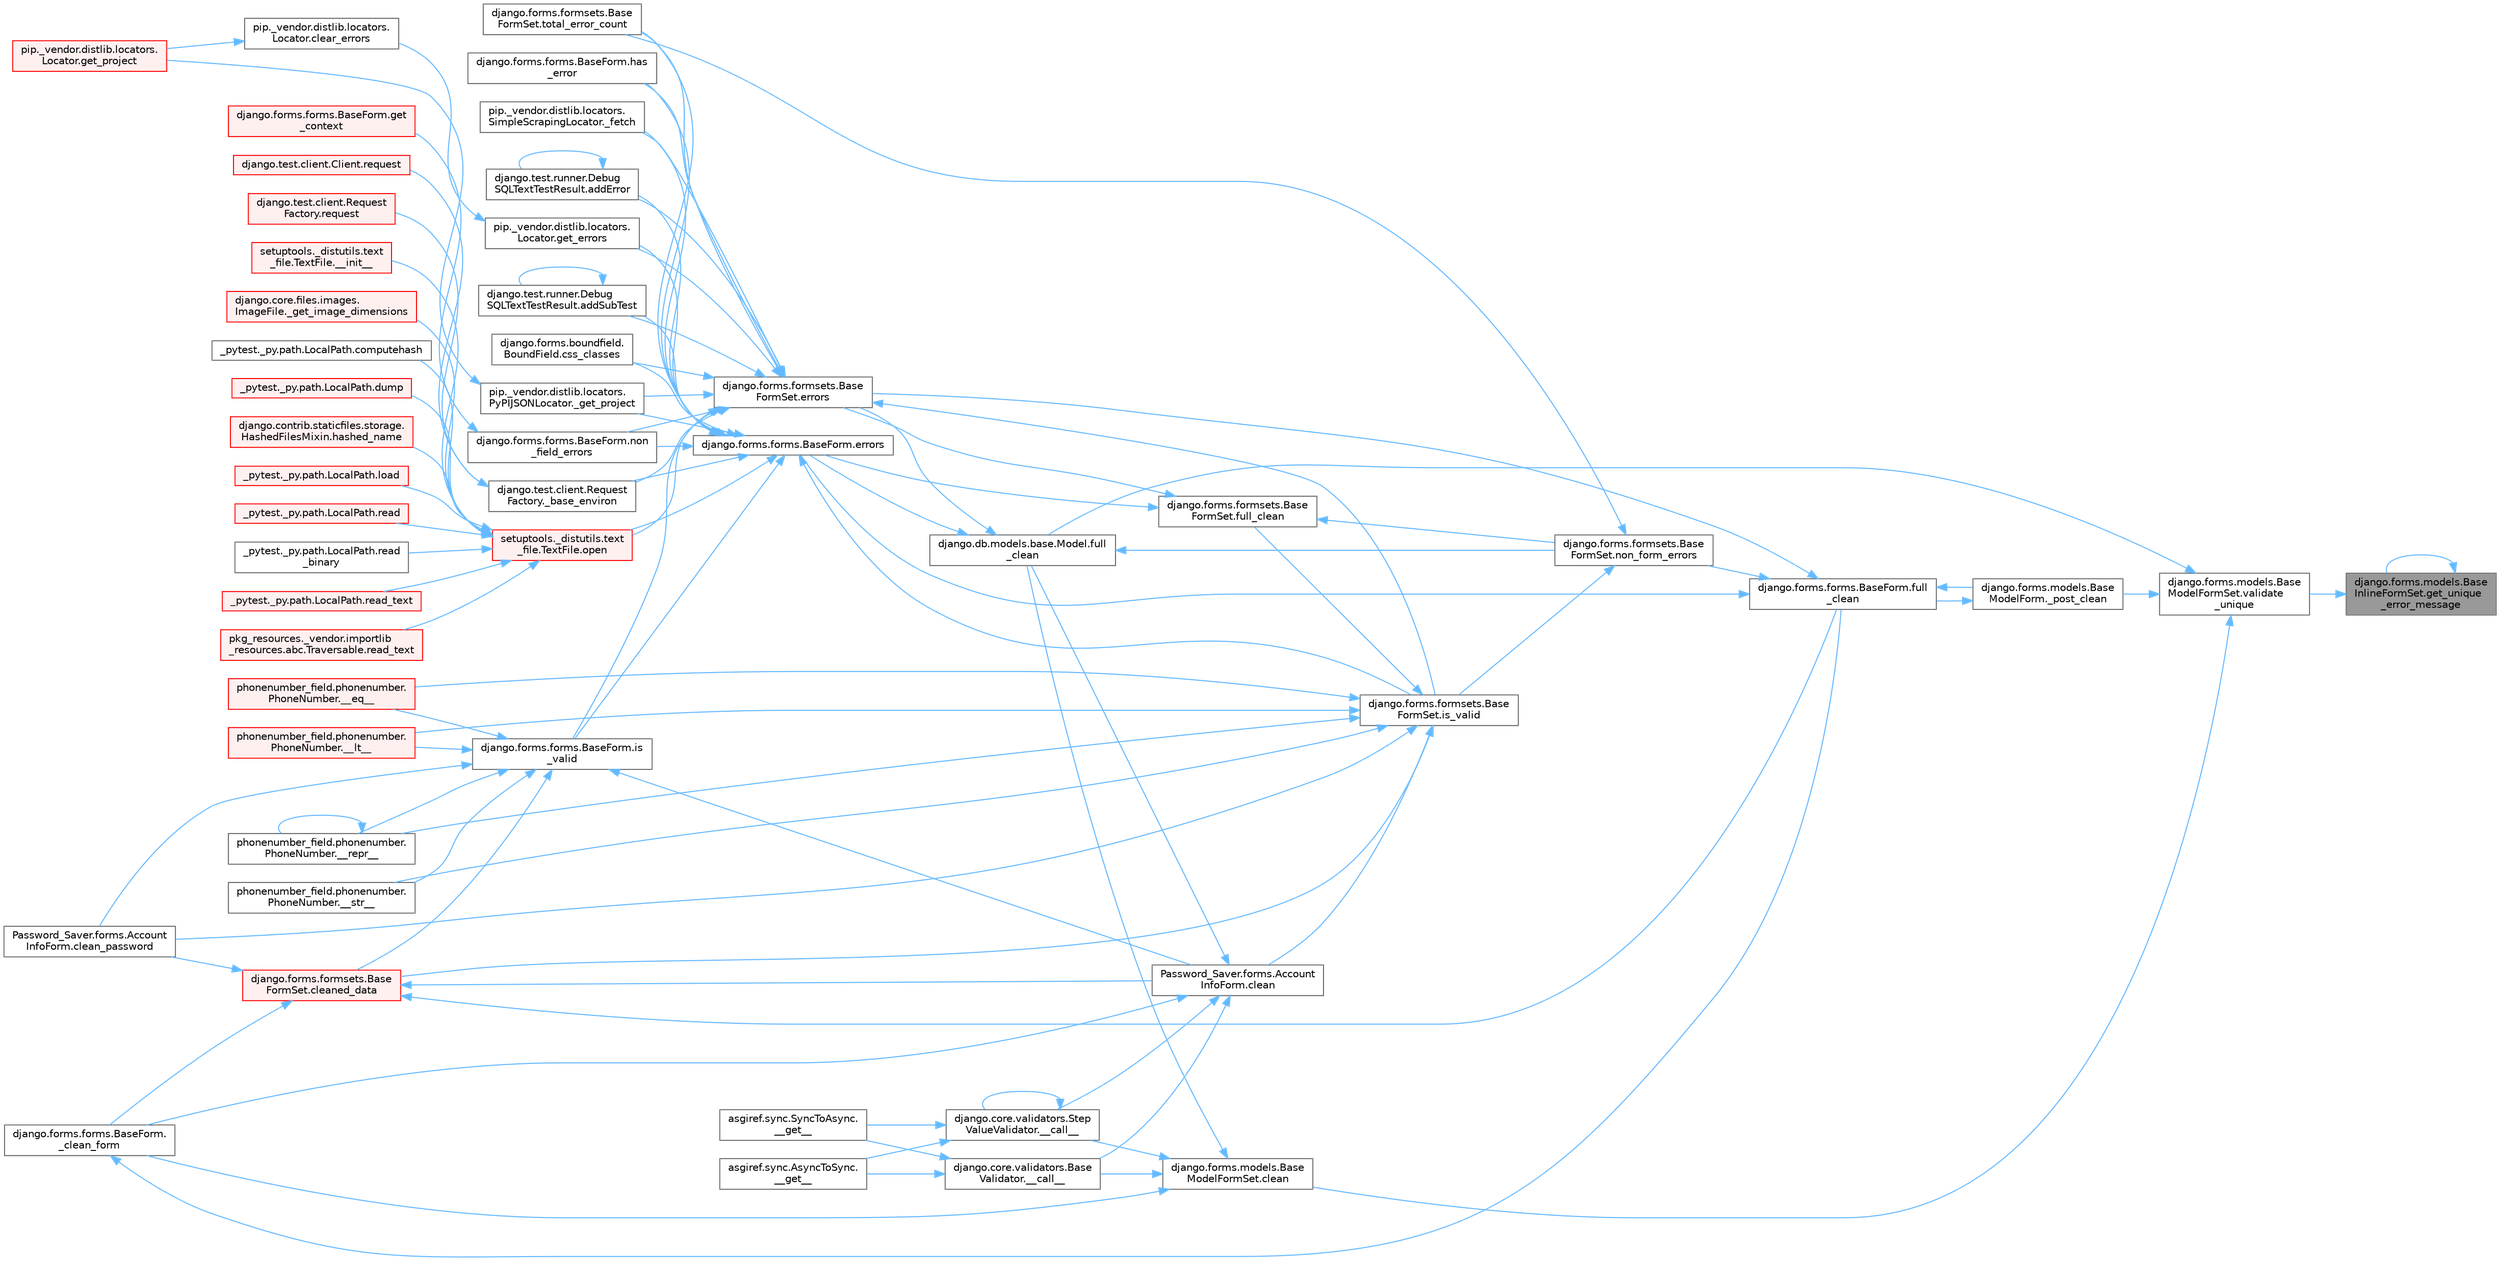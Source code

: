 digraph "django.forms.models.BaseInlineFormSet.get_unique_error_message"
{
 // LATEX_PDF_SIZE
  bgcolor="transparent";
  edge [fontname=Helvetica,fontsize=10,labelfontname=Helvetica,labelfontsize=10];
  node [fontname=Helvetica,fontsize=10,shape=box,height=0.2,width=0.4];
  rankdir="RL";
  Node1 [id="Node000001",label="django.forms.models.Base\lInlineFormSet.get_unique\l_error_message",height=0.2,width=0.4,color="gray40", fillcolor="grey60", style="filled", fontcolor="black",tooltip=" "];
  Node1 -> Node1 [id="edge1_Node000001_Node000001",dir="back",color="steelblue1",style="solid",tooltip=" "];
  Node1 -> Node2 [id="edge2_Node000001_Node000002",dir="back",color="steelblue1",style="solid",tooltip=" "];
  Node2 [id="Node000002",label="django.forms.models.Base\lModelFormSet.validate\l_unique",height=0.2,width=0.4,color="grey40", fillcolor="white", style="filled",URL="$classdjango_1_1forms_1_1models_1_1_base_model_form_set.html#a0d01f97a86fd02a126b2fd51d02fd07d",tooltip=" "];
  Node2 -> Node3 [id="edge3_Node000002_Node000003",dir="back",color="steelblue1",style="solid",tooltip=" "];
  Node3 [id="Node000003",label="django.forms.models.Base\lModelForm._post_clean",height=0.2,width=0.4,color="grey40", fillcolor="white", style="filled",URL="$classdjango_1_1forms_1_1models_1_1_base_model_form.html#a83e1c0ea3ba97f3a496d07955d1bf124",tooltip=" "];
  Node3 -> Node4 [id="edge4_Node000003_Node000004",dir="back",color="steelblue1",style="solid",tooltip=" "];
  Node4 [id="Node000004",label="django.forms.forms.BaseForm.full\l_clean",height=0.2,width=0.4,color="grey40", fillcolor="white", style="filled",URL="$classdjango_1_1forms_1_1forms_1_1_base_form.html#a396d2448f658dc84a0f0b473ffaae918",tooltip=" "];
  Node4 -> Node3 [id="edge5_Node000004_Node000003",dir="back",color="steelblue1",style="solid",tooltip=" "];
  Node4 -> Node5 [id="edge6_Node000004_Node000005",dir="back",color="steelblue1",style="solid",tooltip=" "];
  Node5 [id="Node000005",label="django.forms.forms.BaseForm.errors",height=0.2,width=0.4,color="grey40", fillcolor="white", style="filled",URL="$classdjango_1_1forms_1_1forms_1_1_base_form.html#aca47cb75eb6c321d1c429b33eca94d49",tooltip=" "];
  Node5 -> Node6 [id="edge7_Node000005_Node000006",dir="back",color="steelblue1",style="solid",tooltip=" "];
  Node6 [id="Node000006",label="django.test.client.Request\lFactory._base_environ",height=0.2,width=0.4,color="grey40", fillcolor="white", style="filled",URL="$classdjango_1_1test_1_1client_1_1_request_factory.html#ab650654b992f4e9fc9e30bd0442973c1",tooltip=" "];
  Node6 -> Node7 [id="edge8_Node000006_Node000007",dir="back",color="steelblue1",style="solid",tooltip=" "];
  Node7 [id="Node000007",label="django.test.client.Client.request",height=0.2,width=0.4,color="red", fillcolor="#FFF0F0", style="filled",URL="$classdjango_1_1test_1_1client_1_1_client.html#a2f51c5251142ab6503937051936e33fa",tooltip=" "];
  Node6 -> Node3177 [id="edge9_Node000006_Node003177",dir="back",color="steelblue1",style="solid",tooltip=" "];
  Node3177 [id="Node003177",label="django.test.client.Request\lFactory.request",height=0.2,width=0.4,color="red", fillcolor="#FFF0F0", style="filled",URL="$classdjango_1_1test_1_1client_1_1_request_factory.html#adae411ab0df6839c5364b647e4dc63ad",tooltip=" "];
  Node5 -> Node596 [id="edge10_Node000005_Node000596",dir="back",color="steelblue1",style="solid",tooltip=" "];
  Node596 [id="Node000596",label="pip._vendor.distlib.locators.\lSimpleScrapingLocator._fetch",height=0.2,width=0.4,color="grey40", fillcolor="white", style="filled",URL="$classpip_1_1__vendor_1_1distlib_1_1locators_1_1_simple_scraping_locator.html#a72156eb8243de03d8881db3caaa60b8c",tooltip=" "];
  Node5 -> Node597 [id="edge11_Node000005_Node000597",dir="back",color="steelblue1",style="solid",tooltip=" "];
  Node597 [id="Node000597",label="pip._vendor.distlib.locators.\lPyPIJSONLocator._get_project",height=0.2,width=0.4,color="grey40", fillcolor="white", style="filled",URL="$classpip_1_1__vendor_1_1distlib_1_1locators_1_1_py_p_i_j_s_o_n_locator.html#ab5b95d18130e47c0bedca04d7b010bf6",tooltip=" "];
  Node597 -> Node598 [id="edge12_Node000597_Node000598",dir="back",color="steelblue1",style="solid",tooltip=" "];
  Node598 [id="Node000598",label="pip._vendor.distlib.locators.\lLocator.get_project",height=0.2,width=0.4,color="red", fillcolor="#FFF0F0", style="filled",URL="$classpip_1_1__vendor_1_1distlib_1_1locators_1_1_locator.html#a14b49f16a55d384842037850d5224ce8",tooltip=" "];
  Node5 -> Node1787 [id="edge13_Node000005_Node001787",dir="back",color="steelblue1",style="solid",tooltip=" "];
  Node1787 [id="Node001787",label="django.test.runner.Debug\lSQLTextTestResult.addError",height=0.2,width=0.4,color="grey40", fillcolor="white", style="filled",URL="$classdjango_1_1test_1_1runner_1_1_debug_s_q_l_text_test_result.html#a398c116f3b7d25563a21e81178271a8a",tooltip=" "];
  Node1787 -> Node1787 [id="edge14_Node001787_Node001787",dir="back",color="steelblue1",style="solid",tooltip=" "];
  Node5 -> Node1788 [id="edge15_Node000005_Node001788",dir="back",color="steelblue1",style="solid",tooltip=" "];
  Node1788 [id="Node001788",label="django.test.runner.Debug\lSQLTextTestResult.addSubTest",height=0.2,width=0.4,color="grey40", fillcolor="white", style="filled",URL="$classdjango_1_1test_1_1runner_1_1_debug_s_q_l_text_test_result.html#a65bae0538566d8bc532c972340744b1e",tooltip=" "];
  Node1788 -> Node1788 [id="edge16_Node001788_Node001788",dir="back",color="steelblue1",style="solid",tooltip=" "];
  Node5 -> Node1789 [id="edge17_Node000005_Node001789",dir="back",color="steelblue1",style="solid",tooltip=" "];
  Node1789 [id="Node001789",label="django.forms.boundfield.\lBoundField.css_classes",height=0.2,width=0.4,color="grey40", fillcolor="white", style="filled",URL="$classdjango_1_1forms_1_1boundfield_1_1_bound_field.html#a19d289ef3598c412a0fee978458875bc",tooltip=" "];
  Node5 -> Node1790 [id="edge18_Node000005_Node001790",dir="back",color="steelblue1",style="solid",tooltip=" "];
  Node1790 [id="Node001790",label="pip._vendor.distlib.locators.\lLocator.get_errors",height=0.2,width=0.4,color="grey40", fillcolor="white", style="filled",URL="$classpip_1_1__vendor_1_1distlib_1_1locators_1_1_locator.html#abc5864a47e4cb8c481f44eb1a72f565c",tooltip=" "];
  Node1790 -> Node1791 [id="edge19_Node001790_Node001791",dir="back",color="steelblue1",style="solid",tooltip=" "];
  Node1791 [id="Node001791",label="pip._vendor.distlib.locators.\lLocator.clear_errors",height=0.2,width=0.4,color="grey40", fillcolor="white", style="filled",URL="$classpip_1_1__vendor_1_1distlib_1_1locators_1_1_locator.html#a2a2f7530c5f7c9c5d41d7d8e32852b66",tooltip=" "];
  Node1791 -> Node598 [id="edge20_Node001791_Node000598",dir="back",color="steelblue1",style="solid",tooltip=" "];
  Node5 -> Node1792 [id="edge21_Node000005_Node001792",dir="back",color="steelblue1",style="solid",tooltip=" "];
  Node1792 [id="Node001792",label="django.forms.forms.BaseForm.has\l_error",height=0.2,width=0.4,color="grey40", fillcolor="white", style="filled",URL="$classdjango_1_1forms_1_1forms_1_1_base_form.html#af67d8e47182c8c92ad4cac6441bfeb80",tooltip=" "];
  Node5 -> Node1793 [id="edge22_Node000005_Node001793",dir="back",color="steelblue1",style="solid",tooltip=" "];
  Node1793 [id="Node001793",label="django.forms.forms.BaseForm.is\l_valid",height=0.2,width=0.4,color="grey40", fillcolor="white", style="filled",URL="$classdjango_1_1forms_1_1forms_1_1_base_form.html#a8be15c9eaccca682a18c7d3f13802cc4",tooltip=" "];
  Node1793 -> Node685 [id="edge23_Node001793_Node000685",dir="back",color="steelblue1",style="solid",tooltip=" "];
  Node685 [id="Node000685",label="phonenumber_field.phonenumber.\lPhoneNumber.__eq__",height=0.2,width=0.4,color="red", fillcolor="#FFF0F0", style="filled",URL="$classphonenumber__field_1_1phonenumber_1_1_phone_number.html#a999c32cd1bfa2dd5c7df70781b09c68b",tooltip=" "];
  Node1793 -> Node686 [id="edge24_Node001793_Node000686",dir="back",color="steelblue1",style="solid",tooltip=" "];
  Node686 [id="Node000686",label="phonenumber_field.phonenumber.\lPhoneNumber.__lt__",height=0.2,width=0.4,color="red", fillcolor="#FFF0F0", style="filled",URL="$classphonenumber__field_1_1phonenumber_1_1_phone_number.html#ab94d02fbeda1355644c6c1b3d6f3d9ba",tooltip=" "];
  Node1793 -> Node687 [id="edge25_Node001793_Node000687",dir="back",color="steelblue1",style="solid",tooltip=" "];
  Node687 [id="Node000687",label="phonenumber_field.phonenumber.\lPhoneNumber.__repr__",height=0.2,width=0.4,color="grey40", fillcolor="white", style="filled",URL="$classphonenumber__field_1_1phonenumber_1_1_phone_number.html#a5420c965a5ecfad87cb6bce245cd91a5",tooltip=" "];
  Node687 -> Node687 [id="edge26_Node000687_Node000687",dir="back",color="steelblue1",style="solid",tooltip=" "];
  Node1793 -> Node688 [id="edge27_Node001793_Node000688",dir="back",color="steelblue1",style="solid",tooltip=" "];
  Node688 [id="Node000688",label="phonenumber_field.phonenumber.\lPhoneNumber.__str__",height=0.2,width=0.4,color="grey40", fillcolor="white", style="filled",URL="$classphonenumber__field_1_1phonenumber_1_1_phone_number.html#a773f55fba29310ea2218e4bbca83ba6d",tooltip=" "];
  Node1793 -> Node656 [id="edge28_Node001793_Node000656",dir="back",color="steelblue1",style="solid",tooltip=" "];
  Node656 [id="Node000656",label="Password_Saver.forms.Account\lInfoForm.clean",height=0.2,width=0.4,color="grey40", fillcolor="white", style="filled",URL="$class_password___saver_1_1forms_1_1_account_info_form.html#a89126d6030ebafc64c8aeeb352113c54",tooltip=" "];
  Node656 -> Node591 [id="edge29_Node000656_Node000591",dir="back",color="steelblue1",style="solid",tooltip=" "];
  Node591 [id="Node000591",label="django.core.validators.Base\lValidator.__call__",height=0.2,width=0.4,color="grey40", fillcolor="white", style="filled",URL="$classdjango_1_1core_1_1validators_1_1_base_validator.html#ac718256582df714e061c6b927e045d12",tooltip=" "];
  Node591 -> Node126 [id="edge30_Node000591_Node000126",dir="back",color="steelblue1",style="solid",tooltip=" "];
  Node126 [id="Node000126",label="asgiref.sync.AsyncToSync.\l__get__",height=0.2,width=0.4,color="grey40", fillcolor="white", style="filled",URL="$classasgiref_1_1sync_1_1_async_to_sync.html#a23e9ef7a73da98dad9e3f4e65846969b",tooltip=" "];
  Node591 -> Node127 [id="edge31_Node000591_Node000127",dir="back",color="steelblue1",style="solid",tooltip=" "];
  Node127 [id="Node000127",label="asgiref.sync.SyncToAsync.\l__get__",height=0.2,width=0.4,color="grey40", fillcolor="white", style="filled",URL="$classasgiref_1_1sync_1_1_sync_to_async.html#aebdfbe3f01079a529fd2f39810597381",tooltip=" "];
  Node656 -> Node592 [id="edge32_Node000656_Node000592",dir="back",color="steelblue1",style="solid",tooltip=" "];
  Node592 [id="Node000592",label="django.core.validators.Step\lValueValidator.__call__",height=0.2,width=0.4,color="grey40", fillcolor="white", style="filled",URL="$classdjango_1_1core_1_1validators_1_1_step_value_validator.html#aebdbf74fe74c5b999350df9c1852714c",tooltip=" "];
  Node592 -> Node592 [id="edge33_Node000592_Node000592",dir="back",color="steelblue1",style="solid",tooltip=" "];
  Node592 -> Node126 [id="edge34_Node000592_Node000126",dir="back",color="steelblue1",style="solid",tooltip=" "];
  Node592 -> Node127 [id="edge35_Node000592_Node000127",dir="back",color="steelblue1",style="solid",tooltip=" "];
  Node656 -> Node593 [id="edge36_Node000656_Node000593",dir="back",color="steelblue1",style="solid",tooltip=" "];
  Node593 [id="Node000593",label="django.forms.forms.BaseForm.\l_clean_form",height=0.2,width=0.4,color="grey40", fillcolor="white", style="filled",URL="$classdjango_1_1forms_1_1forms_1_1_base_form.html#ae5eed108001c1a75985b75174fe23f1f",tooltip=" "];
  Node593 -> Node4 [id="edge37_Node000593_Node000004",dir="back",color="steelblue1",style="solid",tooltip=" "];
  Node656 -> Node594 [id="edge38_Node000656_Node000594",dir="back",color="steelblue1",style="solid",tooltip=" "];
  Node594 [id="Node000594",label="django.db.models.base.Model.full\l_clean",height=0.2,width=0.4,color="grey40", fillcolor="white", style="filled",URL="$classdjango_1_1db_1_1models_1_1base_1_1_model.html#a2e68bd042bd3e52b086f8838eeaa416f",tooltip=" "];
  Node594 -> Node5 [id="edge39_Node000594_Node000005",dir="back",color="steelblue1",style="solid",tooltip=" "];
  Node594 -> Node595 [id="edge40_Node000594_Node000595",dir="back",color="steelblue1",style="solid",tooltip=" "];
  Node595 [id="Node000595",label="django.forms.formsets.Base\lFormSet.errors",height=0.2,width=0.4,color="grey40", fillcolor="white", style="filled",URL="$classdjango_1_1forms_1_1formsets_1_1_base_form_set.html#a9e249e2240c3ae2775249e3d3da42020",tooltip=" "];
  Node595 -> Node6 [id="edge41_Node000595_Node000006",dir="back",color="steelblue1",style="solid",tooltip=" "];
  Node595 -> Node596 [id="edge42_Node000595_Node000596",dir="back",color="steelblue1",style="solid",tooltip=" "];
  Node595 -> Node597 [id="edge43_Node000595_Node000597",dir="back",color="steelblue1",style="solid",tooltip=" "];
  Node595 -> Node1787 [id="edge44_Node000595_Node001787",dir="back",color="steelblue1",style="solid",tooltip=" "];
  Node595 -> Node1788 [id="edge45_Node000595_Node001788",dir="back",color="steelblue1",style="solid",tooltip=" "];
  Node595 -> Node1789 [id="edge46_Node000595_Node001789",dir="back",color="steelblue1",style="solid",tooltip=" "];
  Node595 -> Node1790 [id="edge47_Node000595_Node001790",dir="back",color="steelblue1",style="solid",tooltip=" "];
  Node595 -> Node1792 [id="edge48_Node000595_Node001792",dir="back",color="steelblue1",style="solid",tooltip=" "];
  Node595 -> Node1793 [id="edge49_Node000595_Node001793",dir="back",color="steelblue1",style="solid",tooltip=" "];
  Node595 -> Node684 [id="edge50_Node000595_Node000684",dir="back",color="steelblue1",style="solid",tooltip=" "];
  Node684 [id="Node000684",label="django.forms.formsets.Base\lFormSet.is_valid",height=0.2,width=0.4,color="grey40", fillcolor="white", style="filled",URL="$classdjango_1_1forms_1_1formsets_1_1_base_form_set.html#a713477cfb7c01e723400df62b49c250c",tooltip=" "];
  Node684 -> Node685 [id="edge51_Node000684_Node000685",dir="back",color="steelblue1",style="solid",tooltip=" "];
  Node684 -> Node686 [id="edge52_Node000684_Node000686",dir="back",color="steelblue1",style="solid",tooltip=" "];
  Node684 -> Node687 [id="edge53_Node000684_Node000687",dir="back",color="steelblue1",style="solid",tooltip=" "];
  Node684 -> Node688 [id="edge54_Node000684_Node000688",dir="back",color="steelblue1",style="solid",tooltip=" "];
  Node684 -> Node656 [id="edge55_Node000684_Node000656",dir="back",color="steelblue1",style="solid",tooltip=" "];
  Node684 -> Node659 [id="edge56_Node000684_Node000659",dir="back",color="steelblue1",style="solid",tooltip=" "];
  Node659 [id="Node000659",label="Password_Saver.forms.Account\lInfoForm.clean_password",height=0.2,width=0.4,color="grey40", fillcolor="white", style="filled",URL="$class_password___saver_1_1forms_1_1_account_info_form.html#a6397d8e90a910bed34ed0ebcf5f74a4e",tooltip=" "];
  Node684 -> Node649 [id="edge57_Node000684_Node000649",dir="back",color="steelblue1",style="solid",tooltip=" "];
  Node649 [id="Node000649",label="django.forms.formsets.Base\lFormSet.cleaned_data",height=0.2,width=0.4,color="red", fillcolor="#FFF0F0", style="filled",URL="$classdjango_1_1forms_1_1formsets_1_1_base_form_set.html#ae51d85dd3faa160668adba372c4e87f7",tooltip=" "];
  Node649 -> Node593 [id="edge58_Node000649_Node000593",dir="back",color="steelblue1",style="solid",tooltip=" "];
  Node649 -> Node656 [id="edge59_Node000649_Node000656",dir="back",color="steelblue1",style="solid",tooltip=" "];
  Node649 -> Node659 [id="edge60_Node000649_Node000659",dir="back",color="steelblue1",style="solid",tooltip=" "];
  Node649 -> Node4 [id="edge61_Node000649_Node000004",dir="back",color="steelblue1",style="solid",tooltip=" "];
  Node684 -> Node682 [id="edge62_Node000684_Node000682",dir="back",color="steelblue1",style="solid",tooltip=" "];
  Node682 [id="Node000682",label="django.forms.formsets.Base\lFormSet.full_clean",height=0.2,width=0.4,color="grey40", fillcolor="white", style="filled",URL="$classdjango_1_1forms_1_1formsets_1_1_base_form_set.html#aa475bdb58853c14bfcd93bd7b494e3b1",tooltip=" "];
  Node682 -> Node5 [id="edge63_Node000682_Node000005",dir="back",color="steelblue1",style="solid",tooltip=" "];
  Node682 -> Node595 [id="edge64_Node000682_Node000595",dir="back",color="steelblue1",style="solid",tooltip=" "];
  Node682 -> Node683 [id="edge65_Node000682_Node000683",dir="back",color="steelblue1",style="solid",tooltip=" "];
  Node683 [id="Node000683",label="django.forms.formsets.Base\lFormSet.non_form_errors",height=0.2,width=0.4,color="grey40", fillcolor="white", style="filled",URL="$classdjango_1_1forms_1_1formsets_1_1_base_form_set.html#a8b499fb5fdd72c59134bf40aeac2de3c",tooltip=" "];
  Node683 -> Node684 [id="edge66_Node000683_Node000684",dir="back",color="steelblue1",style="solid",tooltip=" "];
  Node683 -> Node689 [id="edge67_Node000683_Node000689",dir="back",color="steelblue1",style="solid",tooltip=" "];
  Node689 [id="Node000689",label="django.forms.formsets.Base\lFormSet.total_error_count",height=0.2,width=0.4,color="grey40", fillcolor="white", style="filled",URL="$classdjango_1_1forms_1_1formsets_1_1_base_form_set.html#a3e9cbe55cc991b30b14546a857abb212",tooltip=" "];
  Node595 -> Node1794 [id="edge68_Node000595_Node001794",dir="back",color="steelblue1",style="solid",tooltip=" "];
  Node1794 [id="Node001794",label="django.forms.forms.BaseForm.non\l_field_errors",height=0.2,width=0.4,color="grey40", fillcolor="white", style="filled",URL="$classdjango_1_1forms_1_1forms_1_1_base_form.html#a713be7c8d25008cf58c90916cb682447",tooltip=" "];
  Node1794 -> Node1795 [id="edge69_Node001794_Node001795",dir="back",color="steelblue1",style="solid",tooltip=" "];
  Node1795 [id="Node001795",label="django.forms.forms.BaseForm.get\l_context",height=0.2,width=0.4,color="red", fillcolor="#FFF0F0", style="filled",URL="$classdjango_1_1forms_1_1forms_1_1_base_form.html#a7aceedfdbb15133ac8342eac420e8dcb",tooltip=" "];
  Node595 -> Node1798 [id="edge70_Node000595_Node001798",dir="back",color="steelblue1",style="solid",tooltip=" "];
  Node1798 [id="Node001798",label="setuptools._distutils.text\l_file.TextFile.open",height=0.2,width=0.4,color="red", fillcolor="#FFF0F0", style="filled",URL="$classsetuptools_1_1__distutils_1_1text__file_1_1_text_file.html#ab568abcef363b1b422cddfead42e68b2",tooltip=" "];
  Node1798 -> Node16 [id="edge71_Node001798_Node000016",dir="back",color="steelblue1",style="solid",tooltip=" "];
  Node16 [id="Node000016",label="setuptools._distutils.text\l_file.TextFile.__init__",height=0.2,width=0.4,color="red", fillcolor="#FFF0F0", style="filled",URL="$classsetuptools_1_1__distutils_1_1text__file_1_1_text_file.html#aeb26f34e394b4e658295391382cc8813",tooltip=" "];
  Node1798 -> Node48 [id="edge72_Node001798_Node000048",dir="back",color="steelblue1",style="solid",tooltip=" "];
  Node48 [id="Node000048",label="django.core.files.images.\lImageFile._get_image_dimensions",height=0.2,width=0.4,color="red", fillcolor="#FFF0F0", style="filled",URL="$classdjango_1_1core_1_1files_1_1images_1_1_image_file.html#a2832e2235f63c851f4652a4ea59ec924",tooltip=" "];
  Node1798 -> Node814 [id="edge73_Node001798_Node000814",dir="back",color="steelblue1",style="solid",tooltip=" "];
  Node814 [id="Node000814",label="_pytest._py.path.LocalPath.computehash",height=0.2,width=0.4,color="grey40", fillcolor="white", style="filled",URL="$class__pytest_1_1__py_1_1path_1_1_local_path.html#aa82d067bed26e6655d315d858254160b",tooltip=" "];
  Node1798 -> Node815 [id="edge74_Node001798_Node000815",dir="back",color="steelblue1",style="solid",tooltip=" "];
  Node815 [id="Node000815",label="_pytest._py.path.LocalPath.dump",height=0.2,width=0.4,color="red", fillcolor="#FFF0F0", style="filled",URL="$class__pytest_1_1__py_1_1path_1_1_local_path.html#a2f45e7b54f2823ed6746a19107ae68b4",tooltip=" "];
  Node1798 -> Node566 [id="edge75_Node001798_Node000566",dir="back",color="steelblue1",style="solid",tooltip=" "];
  Node566 [id="Node000566",label="django.contrib.staticfiles.storage.\lHashedFilesMixin.hashed_name",height=0.2,width=0.4,color="red", fillcolor="#FFF0F0", style="filled",URL="$classdjango_1_1contrib_1_1staticfiles_1_1storage_1_1_hashed_files_mixin.html#aa30283e5d1a2177cf975b44ae95e45e4",tooltip=" "];
  Node1798 -> Node817 [id="edge76_Node001798_Node000817",dir="back",color="steelblue1",style="solid",tooltip=" "];
  Node817 [id="Node000817",label="_pytest._py.path.LocalPath.load",height=0.2,width=0.4,color="red", fillcolor="#FFF0F0", style="filled",URL="$class__pytest_1_1__py_1_1path_1_1_local_path.html#a284b118886fe9a033c146647826faf72",tooltip=" "];
  Node1798 -> Node818 [id="edge77_Node001798_Node000818",dir="back",color="steelblue1",style="solid",tooltip=" "];
  Node818 [id="Node000818",label="_pytest._py.path.LocalPath.read",height=0.2,width=0.4,color="red", fillcolor="#FFF0F0", style="filled",URL="$class__pytest_1_1__py_1_1path_1_1_local_path.html#a8640b65f715ce8a258379deb78a68fd8",tooltip=" "];
  Node1798 -> Node854 [id="edge78_Node001798_Node000854",dir="back",color="steelblue1",style="solid",tooltip=" "];
  Node854 [id="Node000854",label="_pytest._py.path.LocalPath.read\l_binary",height=0.2,width=0.4,color="grey40", fillcolor="white", style="filled",URL="$class__pytest_1_1__py_1_1path_1_1_local_path.html#adc47986c47c70f2b5889b85af157cd59",tooltip=" "];
  Node1798 -> Node855 [id="edge79_Node001798_Node000855",dir="back",color="steelblue1",style="solid",tooltip=" "];
  Node855 [id="Node000855",label="_pytest._py.path.LocalPath.read_text",height=0.2,width=0.4,color="red", fillcolor="#FFF0F0", style="filled",URL="$class__pytest_1_1__py_1_1path_1_1_local_path.html#aea3efa14b998c32e27f6604263858398",tooltip=" "];
  Node1798 -> Node1129 [id="edge80_Node001798_Node001129",dir="back",color="steelblue1",style="solid",tooltip=" "];
  Node1129 [id="Node001129",label="pkg_resources._vendor.importlib\l_resources.abc.Traversable.read_text",height=0.2,width=0.4,color="red", fillcolor="#FFF0F0", style="filled",URL="$classpkg__resources_1_1__vendor_1_1importlib__resources_1_1abc_1_1_traversable.html#a2fa0982edeea4b5f1a38953c1d81f10b",tooltip=" "];
  Node595 -> Node689 [id="edge81_Node000595_Node000689",dir="back",color="steelblue1",style="solid",tooltip=" "];
  Node594 -> Node683 [id="edge82_Node000594_Node000683",dir="back",color="steelblue1",style="solid",tooltip=" "];
  Node1793 -> Node659 [id="edge83_Node001793_Node000659",dir="back",color="steelblue1",style="solid",tooltip=" "];
  Node1793 -> Node649 [id="edge84_Node001793_Node000649",dir="back",color="steelblue1",style="solid",tooltip=" "];
  Node5 -> Node684 [id="edge85_Node000005_Node000684",dir="back",color="steelblue1",style="solid",tooltip=" "];
  Node5 -> Node1794 [id="edge86_Node000005_Node001794",dir="back",color="steelblue1",style="solid",tooltip=" "];
  Node5 -> Node1798 [id="edge87_Node000005_Node001798",dir="back",color="steelblue1",style="solid",tooltip=" "];
  Node5 -> Node689 [id="edge88_Node000005_Node000689",dir="back",color="steelblue1",style="solid",tooltip=" "];
  Node4 -> Node595 [id="edge89_Node000004_Node000595",dir="back",color="steelblue1",style="solid",tooltip=" "];
  Node4 -> Node683 [id="edge90_Node000004_Node000683",dir="back",color="steelblue1",style="solid",tooltip=" "];
  Node2 -> Node3178 [id="edge91_Node000002_Node003178",dir="back",color="steelblue1",style="solid",tooltip=" "];
  Node3178 [id="Node003178",label="django.forms.models.Base\lModelFormSet.clean",height=0.2,width=0.4,color="grey40", fillcolor="white", style="filled",URL="$classdjango_1_1forms_1_1models_1_1_base_model_form_set.html#ad5d65e17ad34585bb486c82fe71e53d4",tooltip=" "];
  Node3178 -> Node591 [id="edge92_Node003178_Node000591",dir="back",color="steelblue1",style="solid",tooltip=" "];
  Node3178 -> Node592 [id="edge93_Node003178_Node000592",dir="back",color="steelblue1",style="solid",tooltip=" "];
  Node3178 -> Node593 [id="edge94_Node003178_Node000593",dir="back",color="steelblue1",style="solid",tooltip=" "];
  Node3178 -> Node594 [id="edge95_Node003178_Node000594",dir="back",color="steelblue1",style="solid",tooltip=" "];
  Node2 -> Node594 [id="edge96_Node000002_Node000594",dir="back",color="steelblue1",style="solid",tooltip=" "];
}
